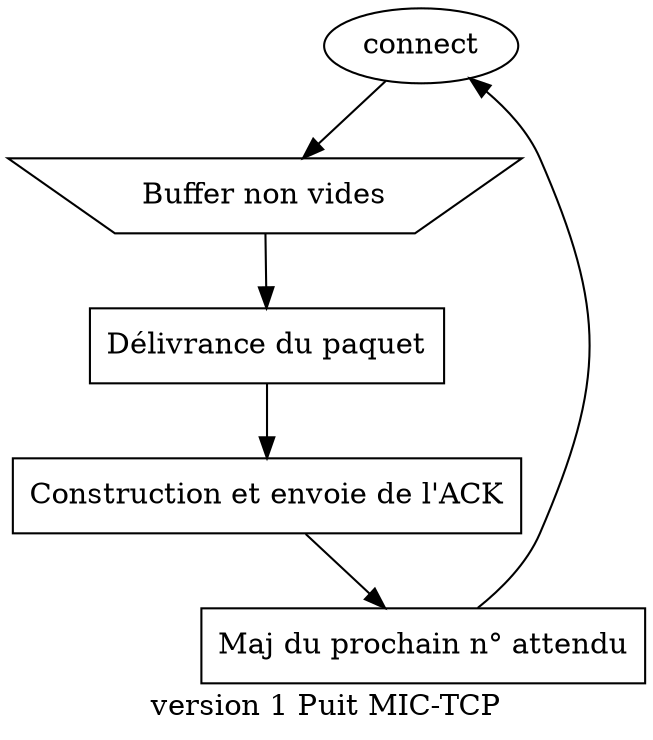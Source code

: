 digraph G_MIC_TCP{
    label="version 1 Puit MIC-TCP";
n0[label="connect", shape="ellipse"]
n1[label="Buffer non vides", shape="invtrapezium"]
n3[label="Délivrance du paquet",shape="rectangle"]
n4[label="Construction et envoie de l'ACK",shape="rectangle"]
n5[label="Maj du prochain n° attendu", shape="rectangle"]
n0->n1->n3
n3->n4->n5->n0
}
